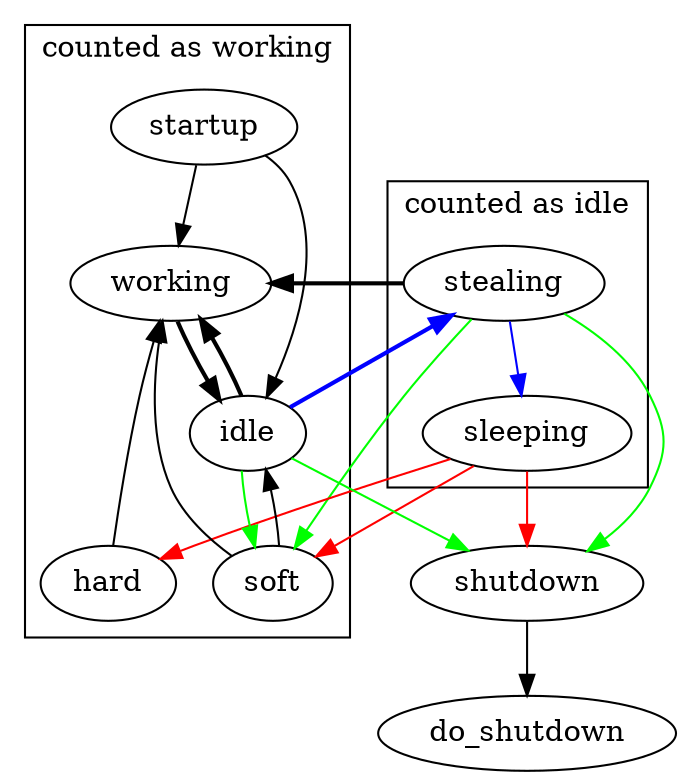 digraph G {
    /* rankdir=LR; */

/*
    { rank=same; working; }
    { rank=same; idle; stealing; };
    { rank=same; sleeping; }
    { rank=same; shutdown; soft; hard; };
*/
    subgraph cluster_idle {
        stealing;
        sleeping;
        label = "counted as idle";
    };

    subgraph cluster_working {
        { rank=source; startup };
        { rank=same; soft; hard; };
        /*
        { rank=same; working; idle; };
        */
        soft;
        hard;
        working;
        idle;
        label = "counted as working";
    }

    { rank=sink; do_shutdown };

    /* Write ordered transitions */
    soft -> working;
    hard -> working;

    soft -> idle;

    working -> idle [style=bold];
    idle -> working [style=bold];
    stealing -> working [style=bold];

    startup -> idle;
    startup -> working;

    shutdown -> do_shutdown;

    /* CAS Transitions */
    edge [color=blue];
    idle -> stealing [style=bold];
    stealing -> sleeping;

    /* Locked transitions from other engines */
    edge [color=red];
    sleeping -> hard;
    sleeping -> soft;
    sleeping -> shutdown;

    /* CAS transitions from other engines */
    edge [color=green];
    idle -> soft;
    stealing -> soft;
    
    /* safe because there will be no other work */
    idle -> shutdown;
    stealing -> shutdown;

    /* Unused */
    // working -> notified_soft [style=dashed]; /* Unused */
}

